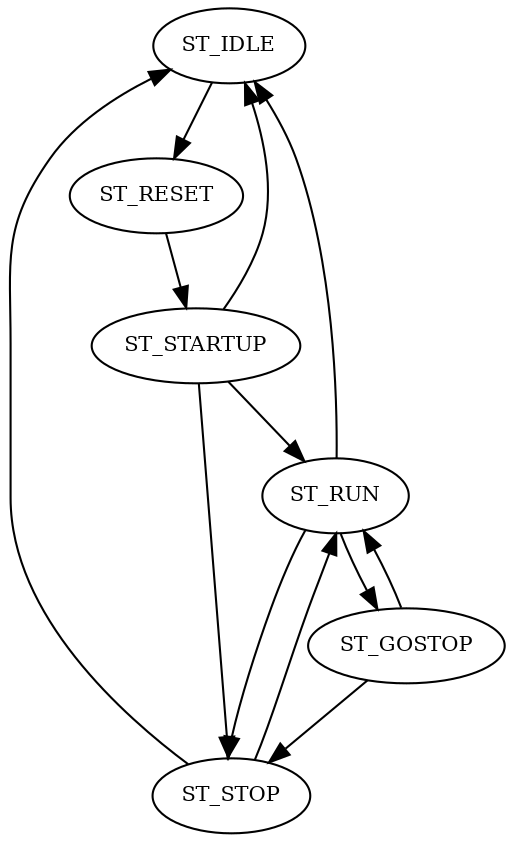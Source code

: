 digraph G {
node [fontsize=10];
ST_IDLE -> ST_RESET;
ST_RESET -> ST_STARTUP;
ST_STARTUP -> ST_STOP;
ST_STARTUP -> ST_RUN;
ST_STARTUP -> ST_IDLE;
ST_RUN -> ST_STOP;
ST_RUN -> ST_GOSTOP;
ST_RUN -> ST_IDLE;
ST_GOSTOP -> ST_STOP;
ST_GOSTOP -> ST_RUN;
ST_STOP -> ST_RUN;
ST_STOP -> ST_IDLE;
}